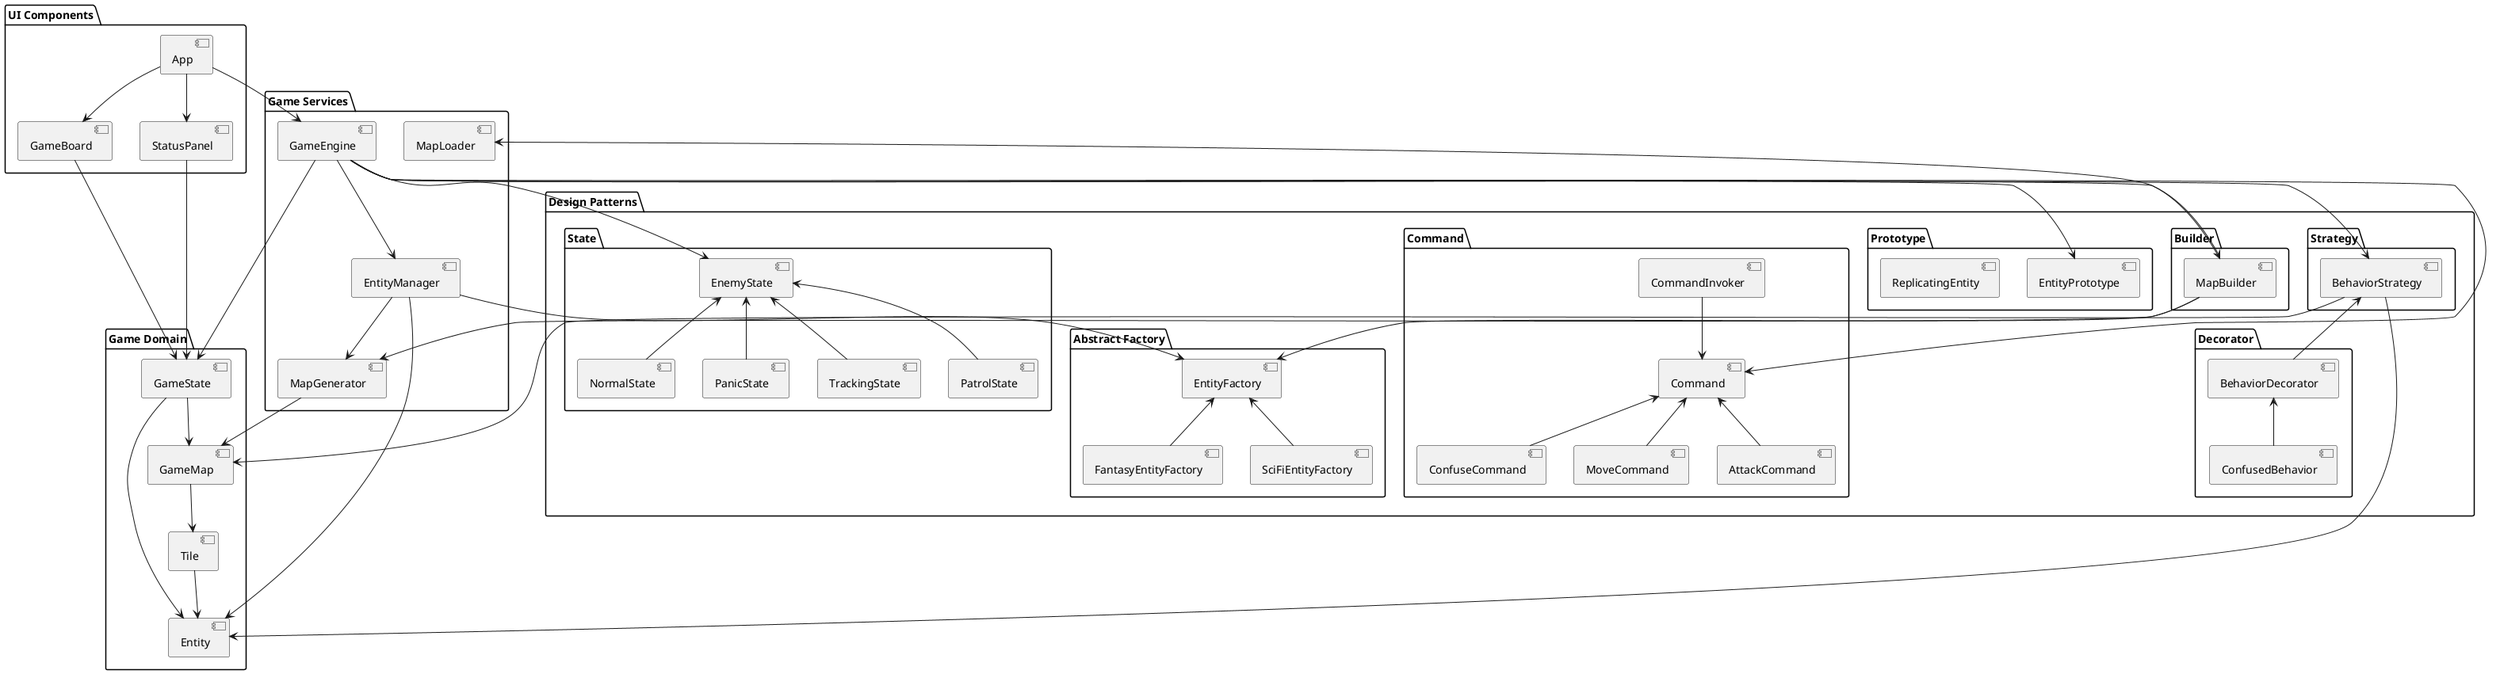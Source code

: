 @startuml Component Diagram

package "UI Components" {
  [GameBoard] as UI_GameBoard
  [StatusPanel] as UI_StatusPanel
  [App] as UI_App
}

package "Game Services" {
  [GameEngine] as SRV_GameEngine
  [EntityManager] as SRV_EntityManager
  [MapGenerator] as SRV_MapGenerator
  [MapLoader] as SRV_MapLoader
}

package "Design Patterns" {
  package "Strategy" {
    [BehaviorStrategy] as PAT_Strategy
  }
  
  package "Decorator" {
    [BehaviorDecorator] as PAT_Decorator
    [ConfusedBehavior] as PAT_ConfusedBehavior
  }
  
  package "Builder" {
    [MapBuilder] as PAT_Builder
  }
  
  package "Abstract Factory" {
    [EntityFactory] as PAT_Factory
    [FantasyEntityFactory] as PAT_FantasyFactory
    [SciFiEntityFactory] as PAT_SciFiFactory
  }
  
  package "Prototype" {
    [EntityPrototype] as PAT_Prototype
    [ReplicatingEntity] as PAT_ReplicatingEntity
  }
  
  package "Command" {
    [Command] as PAT_Command
    [MoveCommand] as PAT_MoveCommand
    [AttackCommand] as PAT_AttackCommand
    [ConfuseCommand] as PAT_ConfuseCommand
    [CommandInvoker] as PAT_CommandInvoker
  }
  
  package "State" {
    [EnemyState] as PAT_State
    [NormalState] as PAT_NormalState
    [PanicState] as PAT_PanicState
    [TrackingState] as PAT_TrackingState
    [PatrolState] as PAT_PatrolState
  }
}

package "Game Domain" {
  [Entity] as DOM_Entity
  [GameMap] as DOM_GameMap
  [Tile] as DOM_Tile
  [GameState] as DOM_GameState
}

' UI Component relationships
UI_App --> UI_GameBoard
UI_App --> UI_StatusPanel
UI_App --> SRV_GameEngine

' Service relationships
SRV_GameEngine --> SRV_EntityManager
SRV_GameEngine --> PAT_Builder
SRV_GameEngine --> DOM_GameState
SRV_EntityManager --> SRV_MapGenerator
SRV_EntityManager --> PAT_Factory
PAT_Builder --> SRV_MapLoader
PAT_Builder --> SRV_MapGenerator
PAT_Builder --> PAT_Factory

' Pattern relationships
PAT_Strategy <-- PAT_Decorator
PAT_Decorator <-- PAT_ConfusedBehavior
PAT_Factory <-- PAT_FantasyFactory
PAT_Factory <-- PAT_SciFiFactory
PAT_Command <-- PAT_MoveCommand
PAT_Command <-- PAT_AttackCommand
PAT_Command <-- PAT_ConfuseCommand
PAT_CommandInvoker --> PAT_Command
PAT_State <-- PAT_NormalState
PAT_State <-- PAT_PanicState
PAT_State <-- PAT_TrackingState
PAT_State <-- PAT_PatrolState

' Domain relationships
DOM_GameMap --> DOM_Tile
DOM_Tile --> DOM_Entity
DOM_GameState --> DOM_GameMap
DOM_GameState --> DOM_Entity

' Cross-package relationships
SRV_GameEngine --> PAT_Strategy
SRV_GameEngine --> PAT_State
SRV_GameEngine --> PAT_Prototype
SRV_GameEngine --> PAT_Command
SRV_EntityManager --> DOM_Entity
SRV_MapGenerator --> DOM_GameMap
PAT_Strategy --> DOM_Entity
PAT_Strategy --> DOM_GameMap
UI_GameBoard --> DOM_GameState
UI_StatusPanel --> DOM_GameState

@enduml
